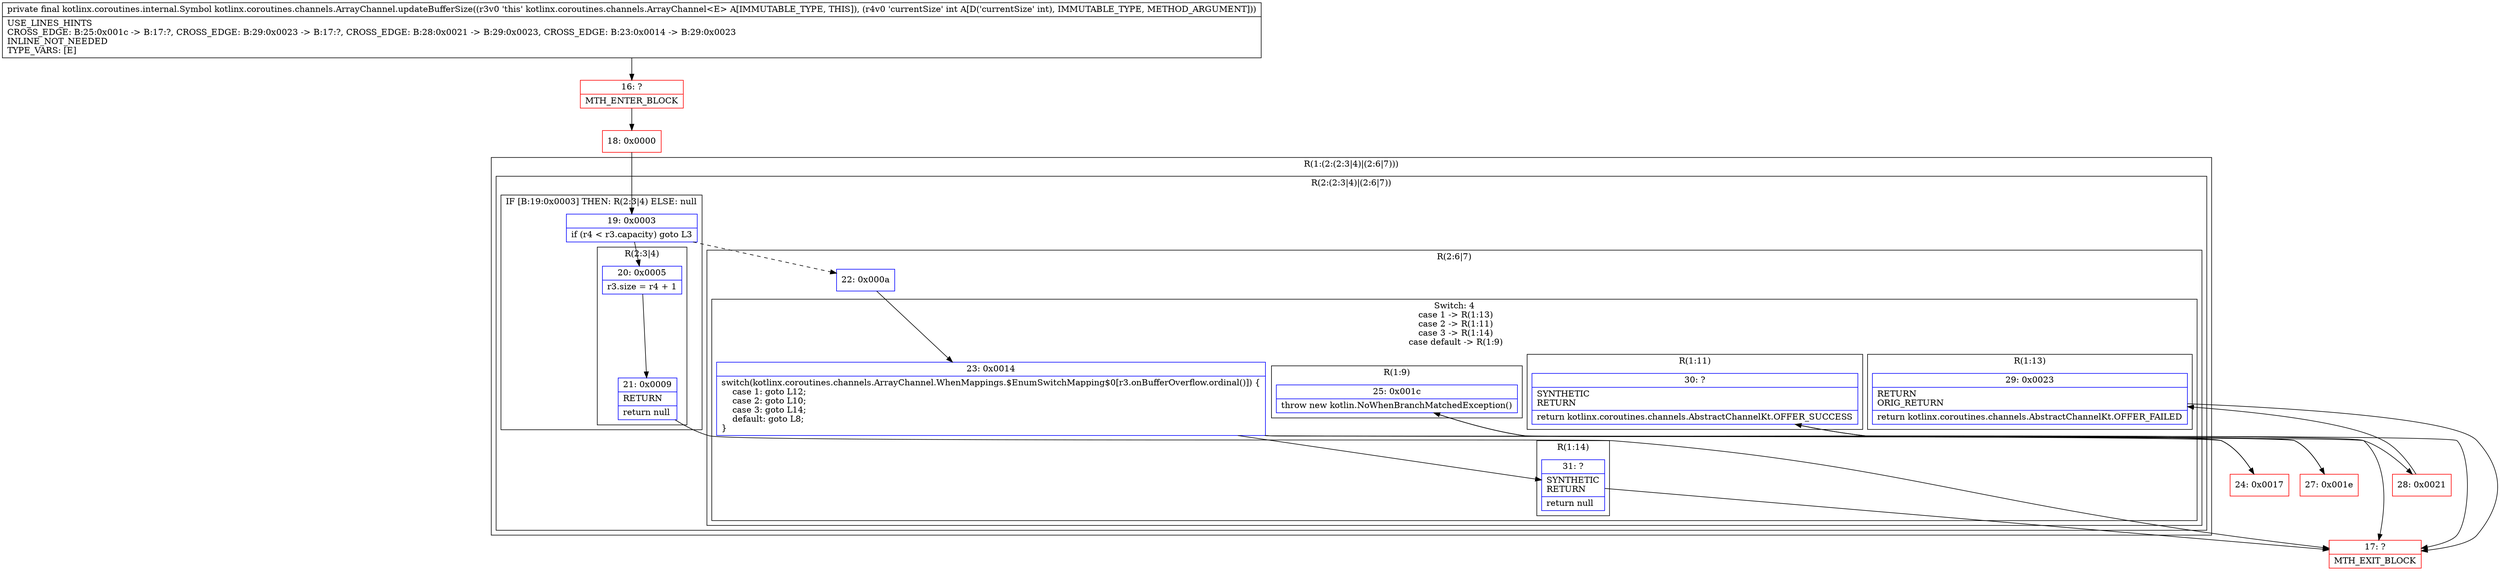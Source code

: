 digraph "CFG forkotlinx.coroutines.channels.ArrayChannel.updateBufferSize(I)Lkotlinx\/coroutines\/internal\/Symbol;" {
subgraph cluster_Region_1779504525 {
label = "R(1:(2:(2:3|4)|(2:6|7)))";
node [shape=record,color=blue];
subgraph cluster_Region_1312050972 {
label = "R(2:(2:3|4)|(2:6|7))";
node [shape=record,color=blue];
subgraph cluster_IfRegion_726834198 {
label = "IF [B:19:0x0003] THEN: R(2:3|4) ELSE: null";
node [shape=record,color=blue];
Node_19 [shape=record,label="{19\:\ 0x0003|if (r4 \< r3.capacity) goto L3\l}"];
subgraph cluster_Region_1093213173 {
label = "R(2:3|4)";
node [shape=record,color=blue];
Node_20 [shape=record,label="{20\:\ 0x0005|r3.size = r4 + 1\l}"];
Node_21 [shape=record,label="{21\:\ 0x0009|RETURN\l|return null\l}"];
}
}
subgraph cluster_Region_603378464 {
label = "R(2:6|7)";
node [shape=record,color=blue];
Node_22 [shape=record,label="{22\:\ 0x000a}"];
subgraph cluster_SwitchRegion_1331049709 {
label = "Switch: 4
 case 1 -> R(1:13)
 case 2 -> R(1:11)
 case 3 -> R(1:14)
 case default -> R(1:9)";
node [shape=record,color=blue];
Node_23 [shape=record,label="{23\:\ 0x0014|switch(kotlinx.coroutines.channels.ArrayChannel.WhenMappings.$EnumSwitchMapping$0[r3.onBufferOverflow.ordinal()]) \{\l    case 1: goto L12;\l    case 2: goto L10;\l    case 3: goto L14;\l    default: goto L8;\l\}\l}"];
subgraph cluster_Region_1893446461 {
label = "R(1:13)";
node [shape=record,color=blue];
Node_29 [shape=record,label="{29\:\ 0x0023|RETURN\lORIG_RETURN\l|return kotlinx.coroutines.channels.AbstractChannelKt.OFFER_FAILED\l}"];
}
subgraph cluster_Region_2032461920 {
label = "R(1:11)";
node [shape=record,color=blue];
Node_30 [shape=record,label="{30\:\ ?|SYNTHETIC\lRETURN\l|return kotlinx.coroutines.channels.AbstractChannelKt.OFFER_SUCCESS\l}"];
}
subgraph cluster_Region_1826507703 {
label = "R(1:14)";
node [shape=record,color=blue];
Node_31 [shape=record,label="{31\:\ ?|SYNTHETIC\lRETURN\l|return null\l}"];
}
subgraph cluster_Region_307358621 {
label = "R(1:9)";
node [shape=record,color=blue];
Node_25 [shape=record,label="{25\:\ 0x001c|throw new kotlin.NoWhenBranchMatchedException()\l}"];
}
}
}
}
}
Node_16 [shape=record,color=red,label="{16\:\ ?|MTH_ENTER_BLOCK\l}"];
Node_18 [shape=record,color=red,label="{18\:\ 0x0000}"];
Node_17 [shape=record,color=red,label="{17\:\ ?|MTH_EXIT_BLOCK\l}"];
Node_24 [shape=record,color=red,label="{24\:\ 0x0017}"];
Node_27 [shape=record,color=red,label="{27\:\ 0x001e}"];
Node_28 [shape=record,color=red,label="{28\:\ 0x0021}"];
MethodNode[shape=record,label="{private final kotlinx.coroutines.internal.Symbol kotlinx.coroutines.channels.ArrayChannel.updateBufferSize((r3v0 'this' kotlinx.coroutines.channels.ArrayChannel\<E\> A[IMMUTABLE_TYPE, THIS]), (r4v0 'currentSize' int A[D('currentSize' int), IMMUTABLE_TYPE, METHOD_ARGUMENT]))  | USE_LINES_HINTS\lCROSS_EDGE: B:25:0x001c \-\> B:17:?, CROSS_EDGE: B:29:0x0023 \-\> B:17:?, CROSS_EDGE: B:28:0x0021 \-\> B:29:0x0023, CROSS_EDGE: B:23:0x0014 \-\> B:29:0x0023\lINLINE_NOT_NEEDED\lTYPE_VARS: [E]\l}"];
MethodNode -> Node_16;Node_19 -> Node_20;
Node_19 -> Node_22[style=dashed];
Node_20 -> Node_21;
Node_21 -> Node_17;
Node_22 -> Node_23;
Node_23 -> Node_24;
Node_23 -> Node_27;
Node_23 -> Node_28;
Node_23 -> Node_31;
Node_29 -> Node_17;
Node_30 -> Node_17;
Node_31 -> Node_17;
Node_25 -> Node_17;
Node_16 -> Node_18;
Node_18 -> Node_19;
Node_24 -> Node_25;
Node_27 -> Node_30;
Node_28 -> Node_29;
}

